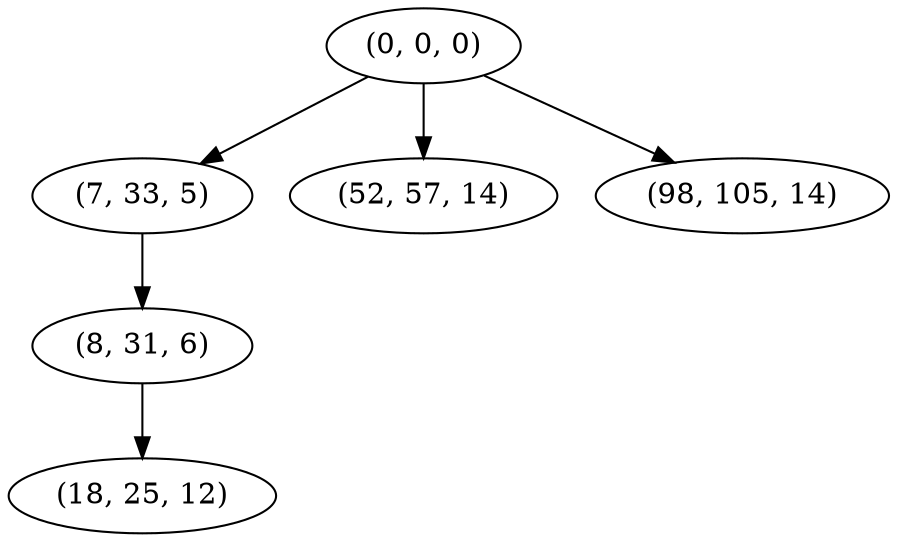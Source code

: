 digraph tree {
    "(0, 0, 0)";
    "(7, 33, 5)";
    "(8, 31, 6)";
    "(18, 25, 12)";
    "(52, 57, 14)";
    "(98, 105, 14)";
    "(0, 0, 0)" -> "(7, 33, 5)";
    "(0, 0, 0)" -> "(52, 57, 14)";
    "(0, 0, 0)" -> "(98, 105, 14)";
    "(7, 33, 5)" -> "(8, 31, 6)";
    "(8, 31, 6)" -> "(18, 25, 12)";
}
